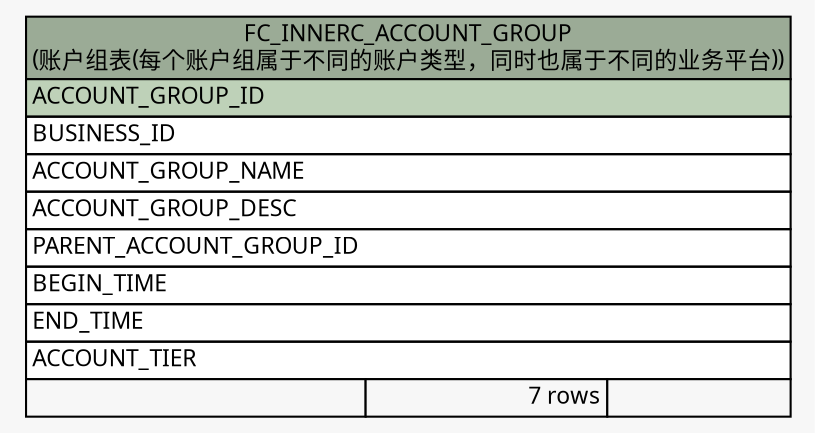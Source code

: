 // dot 2.26.0 on Linux 2.6.32-504.8.1.el6.x86_64
// SchemaSpy rev Unknown
digraph "FC_INNERC_ACCOUNT_GROUP" {
  graph [
    rankdir="RL"
    bgcolor="#f7f7f7"
    nodesep="0.18"
    ranksep="0.46"
    fontname="Microsoft YaHei"
    fontsize="11"
  ];
  node [
    fontname="Microsoft YaHei"
    fontsize="11"
    shape="plaintext"
  ];
  edge [
    arrowsize="0.8"
  ];
  "FC_INNERC_ACCOUNT_GROUP" [
    label=<
    <TABLE BORDER="0" CELLBORDER="1" CELLSPACING="0" BGCOLOR="#ffffff">
      <TR><TD COLSPAN="3" BGCOLOR="#9bab96" ALIGN="CENTER">FC_INNERC_ACCOUNT_GROUP<br/>(账户组表(每个账户组属于不同的账户类型，同时也属于不同的业务平台))</TD></TR>
      <TR><TD PORT="ACCOUNT_GROUP_ID" COLSPAN="3" BGCOLOR="#bed1b8" ALIGN="LEFT">ACCOUNT_GROUP_ID</TD></TR>
      <TR><TD PORT="BUSINESS_ID" COLSPAN="3" ALIGN="LEFT">BUSINESS_ID</TD></TR>
      <TR><TD PORT="ACCOUNT_GROUP_NAME" COLSPAN="3" ALIGN="LEFT">ACCOUNT_GROUP_NAME</TD></TR>
      <TR><TD PORT="ACCOUNT_GROUP_DESC" COLSPAN="3" ALIGN="LEFT">ACCOUNT_GROUP_DESC</TD></TR>
      <TR><TD PORT="PARENT_ACCOUNT_GROUP_ID" COLSPAN="3" ALIGN="LEFT">PARENT_ACCOUNT_GROUP_ID</TD></TR>
      <TR><TD PORT="BEGIN_TIME" COLSPAN="3" ALIGN="LEFT">BEGIN_TIME</TD></TR>
      <TR><TD PORT="END_TIME" COLSPAN="3" ALIGN="LEFT">END_TIME</TD></TR>
      <TR><TD PORT="ACCOUNT_TIER" COLSPAN="3" ALIGN="LEFT">ACCOUNT_TIER</TD></TR>
      <TR><TD ALIGN="LEFT" BGCOLOR="#f7f7f7">  </TD><TD ALIGN="RIGHT" BGCOLOR="#f7f7f7">7 rows</TD><TD ALIGN="RIGHT" BGCOLOR="#f7f7f7">  </TD></TR>
    </TABLE>>
    URL="tables/FC_INNERC_ACCOUNT_GROUP.html"
    tooltip="FC_INNERC_ACCOUNT_GROUP"
  ];
}
